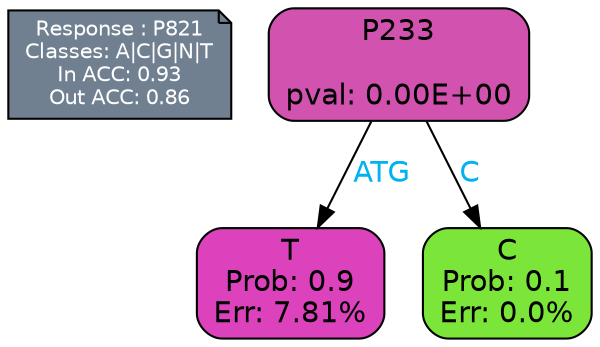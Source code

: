 digraph Tree {
node [shape=box, style="filled, rounded", color="black", fontname=helvetica] ;
graph [ranksep=equally, splines=polylines, bgcolor=transparent, dpi=600] ;
edge [fontname=helvetica] ;
LEGEND [label="Response : P821
Classes: A|C|G|N|T
In ACC: 0.93
Out ACC: 0.86
",shape=note,align=left,style=filled,fillcolor="slategray",fontcolor="white",fontsize=10];1 [label="P233

pval: 0.00E+00", fillcolor="#d152af"] ;
2 [label="T
Prob: 0.9
Err: 7.81%", fillcolor="#db42bc"] ;
3 [label="C
Prob: 0.1
Err: 0.0%", fillcolor="#7be539"] ;
1 -> 2 [label="ATG",fontcolor=deepskyblue2] ;
1 -> 3 [label="C",fontcolor=deepskyblue2] ;
{rank = same; 2;3;}{rank = same; LEGEND;1;}}